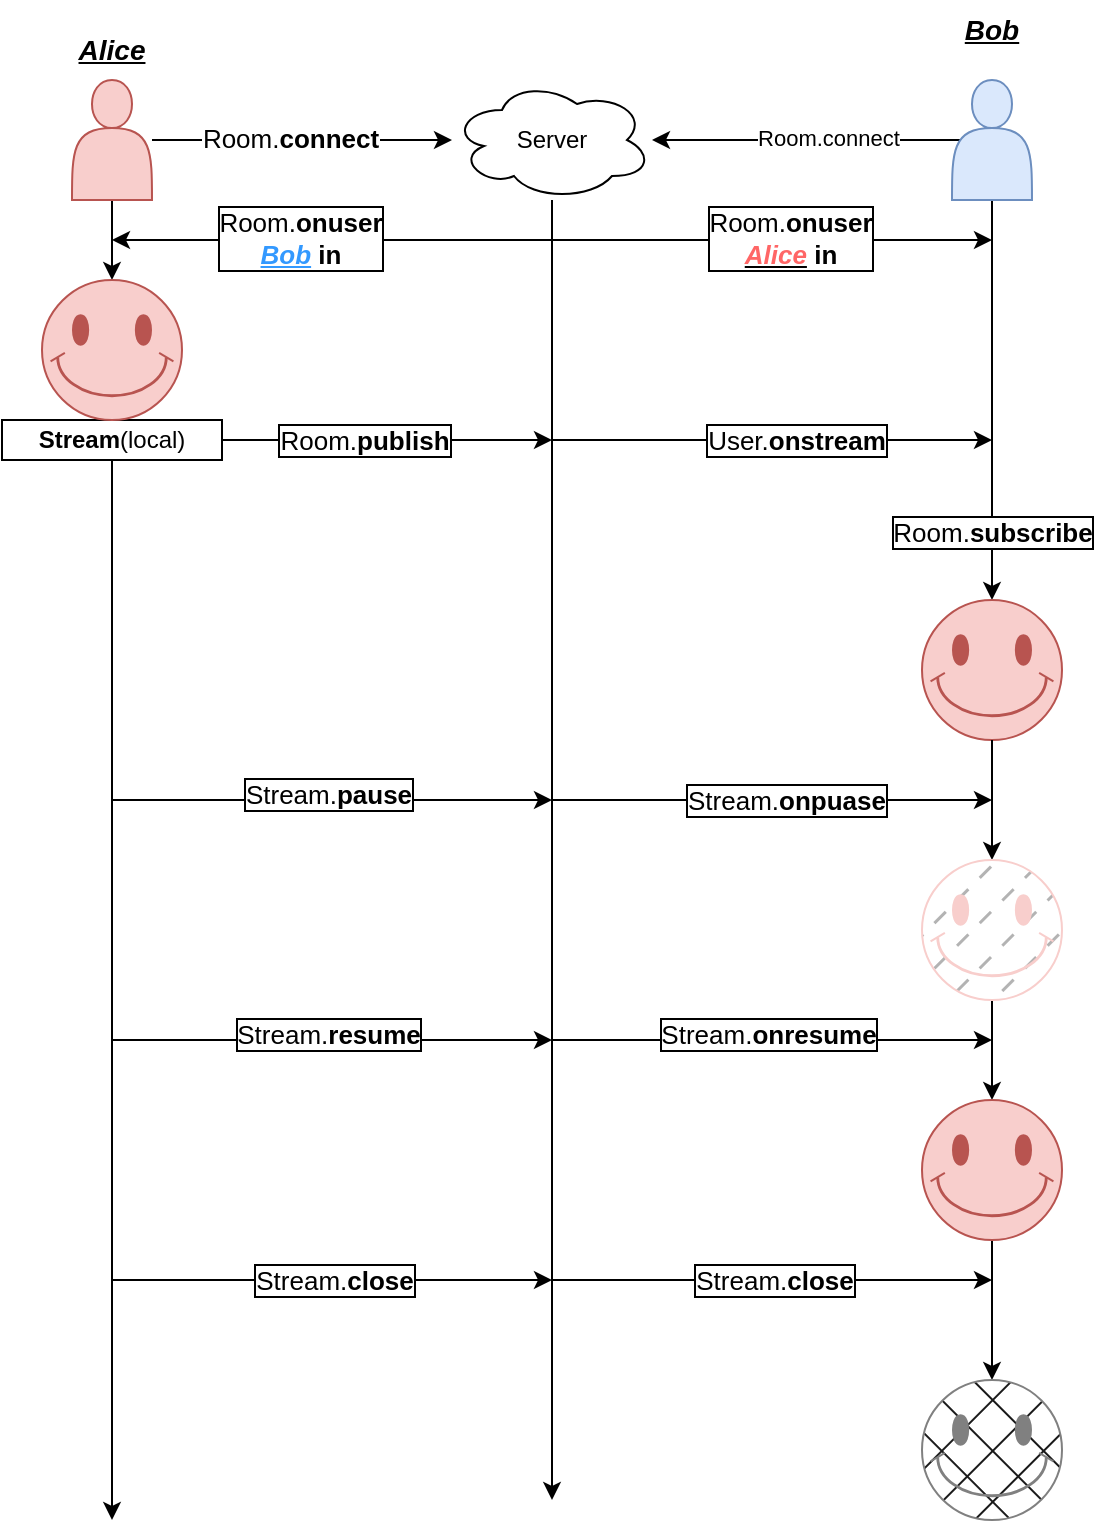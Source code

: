 <mxfile version="24.7.8">
  <diagram name="第 1 页" id="Xb_KsvpsvCz8F3LCymYK">
    <mxGraphModel dx="1416" dy="801" grid="1" gridSize="10" guides="1" tooltips="1" connect="1" arrows="1" fold="1" page="1" pageScale="1" pageWidth="827" pageHeight="1169" math="0" shadow="0">
      <root>
        <mxCell id="0" />
        <mxCell id="1" parent="0" />
        <mxCell id="t_TsomhnNtVx2ETLIiY0-5" style="edgeStyle=orthogonalEdgeStyle;rounded=0;orthogonalLoop=1;jettySize=auto;html=1;" edge="1" parent="1" source="4D1Qdr01OEiQWQ6NJQb6-1">
          <mxGeometry relative="1" as="geometry">
            <mxPoint x="180.0" y="300" as="targetPoint" />
          </mxGeometry>
        </mxCell>
        <mxCell id="t_TsomhnNtVx2ETLIiY0-15" style="edgeStyle=orthogonalEdgeStyle;rounded=0;orthogonalLoop=1;jettySize=auto;html=1;" edge="1" parent="1" source="4D1Qdr01OEiQWQ6NJQb6-1" target="t_TsomhnNtVx2ETLIiY0-3">
          <mxGeometry relative="1" as="geometry" />
        </mxCell>
        <mxCell id="t_TsomhnNtVx2ETLIiY0-18" value="Room.&lt;b style=&quot;font-size: 13px;&quot;&gt;connect&lt;/b&gt;" style="edgeLabel;html=1;align=center;verticalAlign=middle;resizable=0;points=[];fontSize=13;" vertex="1" connectable="0" parent="t_TsomhnNtVx2ETLIiY0-15">
          <mxGeometry x="-0.08" y="1" relative="1" as="geometry">
            <mxPoint as="offset" />
          </mxGeometry>
        </mxCell>
        <mxCell id="4D1Qdr01OEiQWQ6NJQb6-1" value="" style="shape=actor;whiteSpace=wrap;html=1;fillColor=#f8cecc;strokeColor=#b85450;" parent="1" vertex="1">
          <mxGeometry x="160" y="200" width="40" height="60" as="geometry" />
        </mxCell>
        <mxCell id="t_TsomhnNtVx2ETLIiY0-12" style="edgeStyle=orthogonalEdgeStyle;rounded=0;orthogonalLoop=1;jettySize=auto;html=1;entryX=0.5;entryY=0;entryDx=0;entryDy=0;entryPerimeter=0;" edge="1" parent="1" source="t_TsomhnNtVx2ETLIiY0-1" target="t_TsomhnNtVx2ETLIiY0-33">
          <mxGeometry relative="1" as="geometry">
            <mxPoint x="620" y="440" as="targetPoint" />
          </mxGeometry>
        </mxCell>
        <mxCell id="t_TsomhnNtVx2ETLIiY0-35" value="Room.&lt;b style=&quot;font-size: 13px;&quot;&gt;subscribe&lt;/b&gt;" style="edgeLabel;html=1;align=center;verticalAlign=middle;resizable=0;points=[];fontSize=13;labelBorderColor=default;" vertex="1" connectable="0" parent="t_TsomhnNtVx2ETLIiY0-12">
          <mxGeometry x="0.629" y="3" relative="1" as="geometry">
            <mxPoint x="-3" y="3" as="offset" />
          </mxGeometry>
        </mxCell>
        <mxCell id="t_TsomhnNtVx2ETLIiY0-16" style="edgeStyle=orthogonalEdgeStyle;rounded=0;orthogonalLoop=1;jettySize=auto;html=1;exitX=0.1;exitY=0.5;exitDx=0;exitDy=0;exitPerimeter=0;" edge="1" parent="1" source="t_TsomhnNtVx2ETLIiY0-1" target="t_TsomhnNtVx2ETLIiY0-3">
          <mxGeometry relative="1" as="geometry" />
        </mxCell>
        <mxCell id="t_TsomhnNtVx2ETLIiY0-19" value="Room.connect" style="edgeLabel;html=1;align=center;verticalAlign=middle;resizable=0;points=[];" vertex="1" connectable="0" parent="t_TsomhnNtVx2ETLIiY0-16">
          <mxGeometry x="-0.14" y="-1" relative="1" as="geometry">
            <mxPoint as="offset" />
          </mxGeometry>
        </mxCell>
        <mxCell id="t_TsomhnNtVx2ETLIiY0-1" value="" style="shape=actor;whiteSpace=wrap;html=1;fillColor=#dae8fc;strokeColor=#6c8ebf;" vertex="1" parent="1">
          <mxGeometry x="600" y="200" width="40" height="60" as="geometry" />
        </mxCell>
        <mxCell id="t_TsomhnNtVx2ETLIiY0-14" style="edgeStyle=orthogonalEdgeStyle;rounded=0;orthogonalLoop=1;jettySize=auto;html=1;" edge="1" parent="1" source="t_TsomhnNtVx2ETLIiY0-3">
          <mxGeometry relative="1" as="geometry">
            <mxPoint x="400" y="910" as="targetPoint" />
          </mxGeometry>
        </mxCell>
        <mxCell id="t_TsomhnNtVx2ETLIiY0-3" value="Server" style="ellipse;shape=cloud;whiteSpace=wrap;html=1;align=center;" vertex="1" parent="1">
          <mxGeometry x="350" y="200" width="100" height="60" as="geometry" />
        </mxCell>
        <mxCell id="t_TsomhnNtVx2ETLIiY0-20" style="edgeStyle=orthogonalEdgeStyle;rounded=0;orthogonalLoop=1;jettySize=auto;html=1;" edge="1" parent="1" source="t_TsomhnNtVx2ETLIiY0-8">
          <mxGeometry relative="1" as="geometry">
            <mxPoint x="400" y="380" as="targetPoint" />
          </mxGeometry>
        </mxCell>
        <mxCell id="t_TsomhnNtVx2ETLIiY0-21" value="Room.&lt;b&gt;publish&lt;/b&gt;" style="edgeLabel;html=1;align=center;verticalAlign=middle;resizable=0;points=[];fontSize=13;labelBorderColor=default;" vertex="1" connectable="0" parent="t_TsomhnNtVx2ETLIiY0-20">
          <mxGeometry x="-0.151" y="-2" relative="1" as="geometry">
            <mxPoint y="-2" as="offset" />
          </mxGeometry>
        </mxCell>
        <mxCell id="t_TsomhnNtVx2ETLIiY0-8" value="&lt;b&gt;Stream&lt;/b&gt;(local)" style="rounded=0;whiteSpace=wrap;html=1;" vertex="1" parent="1">
          <mxGeometry x="125" y="370" width="110" height="20" as="geometry" />
        </mxCell>
        <mxCell id="t_TsomhnNtVx2ETLIiY0-9" value="" style="verticalLabelPosition=bottom;verticalAlign=top;html=1;shape=mxgraph.basic.smiley;fillColor=#f8cecc;strokeColor=#b85450;" vertex="1" parent="1">
          <mxGeometry x="145" y="300" width="70" height="70" as="geometry" />
        </mxCell>
        <mxCell id="t_TsomhnNtVx2ETLIiY0-22" value="" style="endArrow=classic;html=1;rounded=0;" edge="1" parent="1">
          <mxGeometry width="50" height="50" relative="1" as="geometry">
            <mxPoint x="400" y="380" as="sourcePoint" />
            <mxPoint x="620" y="380" as="targetPoint" />
          </mxGeometry>
        </mxCell>
        <mxCell id="t_TsomhnNtVx2ETLIiY0-34" value="User.&lt;b&gt;onstream&lt;/b&gt;" style="edgeLabel;html=1;align=center;verticalAlign=middle;resizable=0;points=[];fontSize=13;labelBorderColor=default;" vertex="1" connectable="0" parent="t_TsomhnNtVx2ETLIiY0-22">
          <mxGeometry x="0.104" y="4" relative="1" as="geometry">
            <mxPoint y="4" as="offset" />
          </mxGeometry>
        </mxCell>
        <mxCell id="t_TsomhnNtVx2ETLIiY0-23" value="" style="endArrow=classic;html=1;rounded=0;" edge="1" parent="1">
          <mxGeometry width="50" height="50" relative="1" as="geometry">
            <mxPoint x="400" y="280" as="sourcePoint" />
            <mxPoint x="180" y="280" as="targetPoint" />
          </mxGeometry>
        </mxCell>
        <mxCell id="t_TsomhnNtVx2ETLIiY0-24" value="&lt;font style=&quot;font-size: 13px;&quot;&gt;Room.&lt;b style=&quot;font-size: 13px;&quot;&gt;onuser&lt;/b&gt;&lt;/font&gt;&lt;div&gt;&lt;font style=&quot;font-size: 13px;&quot;&gt;&lt;b style=&quot;font-size: 13px;&quot;&gt;&lt;i style=&quot;color: rgb(51, 153, 255);&quot;&gt;&lt;u&gt;Bob&lt;/u&gt;&lt;/i&gt;&lt;font color=&quot;#3399ff&quot;&gt;&amp;nbsp;&lt;/font&gt;in&lt;/b&gt;&lt;/font&gt;&lt;/div&gt;" style="edgeLabel;html=1;align=center;verticalAlign=middle;resizable=0;points=[];fontSize=13;labelBorderColor=default;" vertex="1" connectable="0" parent="t_TsomhnNtVx2ETLIiY0-23">
          <mxGeometry x="0.145" y="-1" relative="1" as="geometry">
            <mxPoint as="offset" />
          </mxGeometry>
        </mxCell>
        <mxCell id="t_TsomhnNtVx2ETLIiY0-25" value="Alice" style="text;html=1;align=center;verticalAlign=middle;whiteSpace=wrap;rounded=0;fontStyle=7;fontSize=14;" vertex="1" parent="1">
          <mxGeometry x="150" y="170" width="60" height="30" as="geometry" />
        </mxCell>
        <mxCell id="t_TsomhnNtVx2ETLIiY0-26" value="Bob" style="text;html=1;align=center;verticalAlign=middle;whiteSpace=wrap;rounded=0;fontStyle=7;fontSize=14;" vertex="1" parent="1">
          <mxGeometry x="590" y="160" width="60" height="30" as="geometry" />
        </mxCell>
        <mxCell id="t_TsomhnNtVx2ETLIiY0-27" value="" style="endArrow=classic;html=1;rounded=0;" edge="1" parent="1">
          <mxGeometry width="50" height="50" relative="1" as="geometry">
            <mxPoint x="400" y="280" as="sourcePoint" />
            <mxPoint x="620" y="280" as="targetPoint" />
          </mxGeometry>
        </mxCell>
        <mxCell id="t_TsomhnNtVx2ETLIiY0-30" value="&lt;font style=&quot;font-size: 13px;&quot;&gt;Room.&lt;b&gt;onuser&lt;/b&gt;&lt;/font&gt;&lt;div style=&quot;font-size: 13px;&quot;&gt;&lt;b&gt;&lt;i style=&quot;&quot;&gt;&lt;u style=&quot;&quot;&gt;&lt;font color=&quot;#ff6666&quot;&gt;Alice&lt;/font&gt;&lt;/u&gt;&lt;/i&gt;&lt;font color=&quot;#3399ff&quot;&gt;&amp;nbsp;&lt;/font&gt;in&lt;/b&gt;&lt;/div&gt;" style="edgeLabel;html=1;align=center;verticalAlign=middle;resizable=0;points=[];labelBorderColor=default;" vertex="1" connectable="0" parent="t_TsomhnNtVx2ETLIiY0-27">
          <mxGeometry x="0.082" y="1" relative="1" as="geometry">
            <mxPoint as="offset" />
          </mxGeometry>
        </mxCell>
        <mxCell id="t_TsomhnNtVx2ETLIiY0-33" value="" style="verticalLabelPosition=bottom;verticalAlign=top;html=1;shape=mxgraph.basic.smiley;fillColor=#f8cecc;strokeColor=#b85450;" vertex="1" parent="1">
          <mxGeometry x="585" y="460" width="70" height="70" as="geometry" />
        </mxCell>
        <mxCell id="t_TsomhnNtVx2ETLIiY0-36" value="" style="endArrow=classic;html=1;rounded=0;exitX=0.5;exitY=1;exitDx=0;exitDy=0;" edge="1" parent="1" source="t_TsomhnNtVx2ETLIiY0-8">
          <mxGeometry width="50" height="50" relative="1" as="geometry">
            <mxPoint x="370" y="500" as="sourcePoint" />
            <mxPoint x="180" y="920" as="targetPoint" />
          </mxGeometry>
        </mxCell>
        <mxCell id="t_TsomhnNtVx2ETLIiY0-37" value="" style="endArrow=classic;html=1;rounded=0;" edge="1" parent="1">
          <mxGeometry width="50" height="50" relative="1" as="geometry">
            <mxPoint x="180" y="560" as="sourcePoint" />
            <mxPoint x="400" y="560" as="targetPoint" />
          </mxGeometry>
        </mxCell>
        <mxCell id="t_TsomhnNtVx2ETLIiY0-38" value="Stream.&lt;b&gt;pause&lt;/b&gt;" style="edgeLabel;html=1;align=center;verticalAlign=middle;resizable=0;points=[];fontSize=13;labelBorderColor=default;" vertex="1" connectable="0" parent="t_TsomhnNtVx2ETLIiY0-37">
          <mxGeometry x="-0.021" y="4" relative="1" as="geometry">
            <mxPoint y="1" as="offset" />
          </mxGeometry>
        </mxCell>
        <mxCell id="t_TsomhnNtVx2ETLIiY0-39" value="" style="endArrow=classic;html=1;rounded=0;exitX=0.5;exitY=1;exitDx=0;exitDy=0;exitPerimeter=0;entryX=0.5;entryY=0;entryDx=0;entryDy=0;entryPerimeter=0;" edge="1" parent="1" source="t_TsomhnNtVx2ETLIiY0-33" target="t_TsomhnNtVx2ETLIiY0-42">
          <mxGeometry width="50" height="50" relative="1" as="geometry">
            <mxPoint x="370" y="500" as="sourcePoint" />
            <mxPoint x="620" y="600" as="targetPoint" />
          </mxGeometry>
        </mxCell>
        <mxCell id="t_TsomhnNtVx2ETLIiY0-40" value="" style="endArrow=classic;html=1;rounded=0;" edge="1" parent="1">
          <mxGeometry width="50" height="50" relative="1" as="geometry">
            <mxPoint x="400" y="560" as="sourcePoint" />
            <mxPoint x="620" y="560" as="targetPoint" />
          </mxGeometry>
        </mxCell>
        <mxCell id="t_TsomhnNtVx2ETLIiY0-41" value="Stream.&lt;b style=&quot;font-size: 13px;&quot;&gt;onpuase&lt;/b&gt;" style="edgeLabel;html=1;align=center;verticalAlign=middle;resizable=0;points=[];fontSize=13;labelBorderColor=default;" vertex="1" connectable="0" parent="t_TsomhnNtVx2ETLIiY0-40">
          <mxGeometry x="0.059" y="5" relative="1" as="geometry">
            <mxPoint y="5" as="offset" />
          </mxGeometry>
        </mxCell>
        <mxCell id="t_TsomhnNtVx2ETLIiY0-49" style="edgeStyle=orthogonalEdgeStyle;rounded=0;orthogonalLoop=1;jettySize=auto;html=1;entryX=0.5;entryY=0;entryDx=0;entryDy=0;entryPerimeter=0;" edge="1" parent="1" source="t_TsomhnNtVx2ETLIiY0-42" target="t_TsomhnNtVx2ETLIiY0-53">
          <mxGeometry relative="1" as="geometry">
            <mxPoint x="620" y="730" as="targetPoint" />
          </mxGeometry>
        </mxCell>
        <mxCell id="t_TsomhnNtVx2ETLIiY0-42" value="" style="verticalLabelPosition=bottom;verticalAlign=top;html=1;shape=mxgraph.basic.smiley;fillColor=#B3B3B3;strokeColor=#F8CECC;textShadow=0;labelBorderColor=none;shadow=0;fillStyle=dashed;" vertex="1" parent="1">
          <mxGeometry x="585" y="590" width="70" height="70" as="geometry" />
        </mxCell>
        <mxCell id="t_TsomhnNtVx2ETLIiY0-45" value="" style="endArrow=classic;html=1;rounded=0;" edge="1" parent="1">
          <mxGeometry width="50" height="50" relative="1" as="geometry">
            <mxPoint x="400" y="680" as="sourcePoint" />
            <mxPoint x="620" y="680" as="targetPoint" />
          </mxGeometry>
        </mxCell>
        <mxCell id="t_TsomhnNtVx2ETLIiY0-46" value="Stream.&lt;b&gt;onresume&lt;/b&gt;" style="edgeLabel;html=1;align=center;verticalAlign=middle;resizable=0;points=[];fontSize=13;labelBorderColor=default;" vertex="1" connectable="0" parent="t_TsomhnNtVx2ETLIiY0-45">
          <mxGeometry x="-0.021" y="4" relative="1" as="geometry">
            <mxPoint y="1" as="offset" />
          </mxGeometry>
        </mxCell>
        <mxCell id="t_TsomhnNtVx2ETLIiY0-47" value="" style="endArrow=classic;html=1;rounded=0;" edge="1" parent="1">
          <mxGeometry width="50" height="50" relative="1" as="geometry">
            <mxPoint x="180" y="800" as="sourcePoint" />
            <mxPoint x="400" y="800" as="targetPoint" />
          </mxGeometry>
        </mxCell>
        <mxCell id="t_TsomhnNtVx2ETLIiY0-48" value="Stream.&lt;b&gt;close&lt;/b&gt;" style="edgeLabel;html=1;align=center;verticalAlign=middle;resizable=0;points=[];fontSize=13;labelBorderColor=default;" vertex="1" connectable="0" parent="t_TsomhnNtVx2ETLIiY0-47">
          <mxGeometry x="-0.021" y="4" relative="1" as="geometry">
            <mxPoint x="3" y="4" as="offset" />
          </mxGeometry>
        </mxCell>
        <mxCell id="t_TsomhnNtVx2ETLIiY0-50" value="" style="endArrow=classic;html=1;rounded=0;" edge="1" parent="1">
          <mxGeometry width="50" height="50" relative="1" as="geometry">
            <mxPoint x="180" y="680" as="sourcePoint" />
            <mxPoint x="400" y="680" as="targetPoint" />
          </mxGeometry>
        </mxCell>
        <mxCell id="t_TsomhnNtVx2ETLIiY0-51" value="Stream.&lt;b&gt;resume&lt;/b&gt;" style="edgeLabel;html=1;align=center;verticalAlign=middle;resizable=0;points=[];fontSize=13;labelBorderColor=default;" vertex="1" connectable="0" parent="t_TsomhnNtVx2ETLIiY0-50">
          <mxGeometry x="-0.021" y="4" relative="1" as="geometry">
            <mxPoint y="1" as="offset" />
          </mxGeometry>
        </mxCell>
        <mxCell id="t_TsomhnNtVx2ETLIiY0-56" style="edgeStyle=orthogonalEdgeStyle;rounded=0;orthogonalLoop=1;jettySize=auto;html=1;exitX=0.5;exitY=1;exitDx=0;exitDy=0;exitPerimeter=0;entryX=0.5;entryY=0;entryDx=0;entryDy=0;entryPerimeter=0;" edge="1" parent="1" source="t_TsomhnNtVx2ETLIiY0-53" target="t_TsomhnNtVx2ETLIiY0-57">
          <mxGeometry relative="1" as="geometry">
            <mxPoint x="620" y="840" as="targetPoint" />
          </mxGeometry>
        </mxCell>
        <mxCell id="t_TsomhnNtVx2ETLIiY0-53" value="" style="verticalLabelPosition=bottom;verticalAlign=top;html=1;shape=mxgraph.basic.smiley;fillColor=#f8cecc;strokeColor=#b85450;" vertex="1" parent="1">
          <mxGeometry x="585" y="710" width="70" height="70" as="geometry" />
        </mxCell>
        <mxCell id="t_TsomhnNtVx2ETLIiY0-54" value="" style="endArrow=classic;html=1;rounded=0;" edge="1" parent="1">
          <mxGeometry width="50" height="50" relative="1" as="geometry">
            <mxPoint x="400" y="800" as="sourcePoint" />
            <mxPoint x="620" y="800" as="targetPoint" />
          </mxGeometry>
        </mxCell>
        <mxCell id="t_TsomhnNtVx2ETLIiY0-55" value="Stream.&lt;b&gt;close&lt;/b&gt;" style="edgeLabel;html=1;align=center;verticalAlign=middle;resizable=0;points=[];fontSize=13;labelBorderColor=default;" vertex="1" connectable="0" parent="t_TsomhnNtVx2ETLIiY0-54">
          <mxGeometry x="-0.021" y="4" relative="1" as="geometry">
            <mxPoint x="3" y="4" as="offset" />
          </mxGeometry>
        </mxCell>
        <mxCell id="t_TsomhnNtVx2ETLIiY0-57" value="" style="verticalLabelPosition=bottom;verticalAlign=top;html=1;shape=mxgraph.basic.smiley;fillColor=#1A1A1A;strokeColor=#808080;fillStyle=cross-hatch;" vertex="1" parent="1">
          <mxGeometry x="585" y="850" width="70" height="70" as="geometry" />
        </mxCell>
      </root>
    </mxGraphModel>
  </diagram>
</mxfile>
